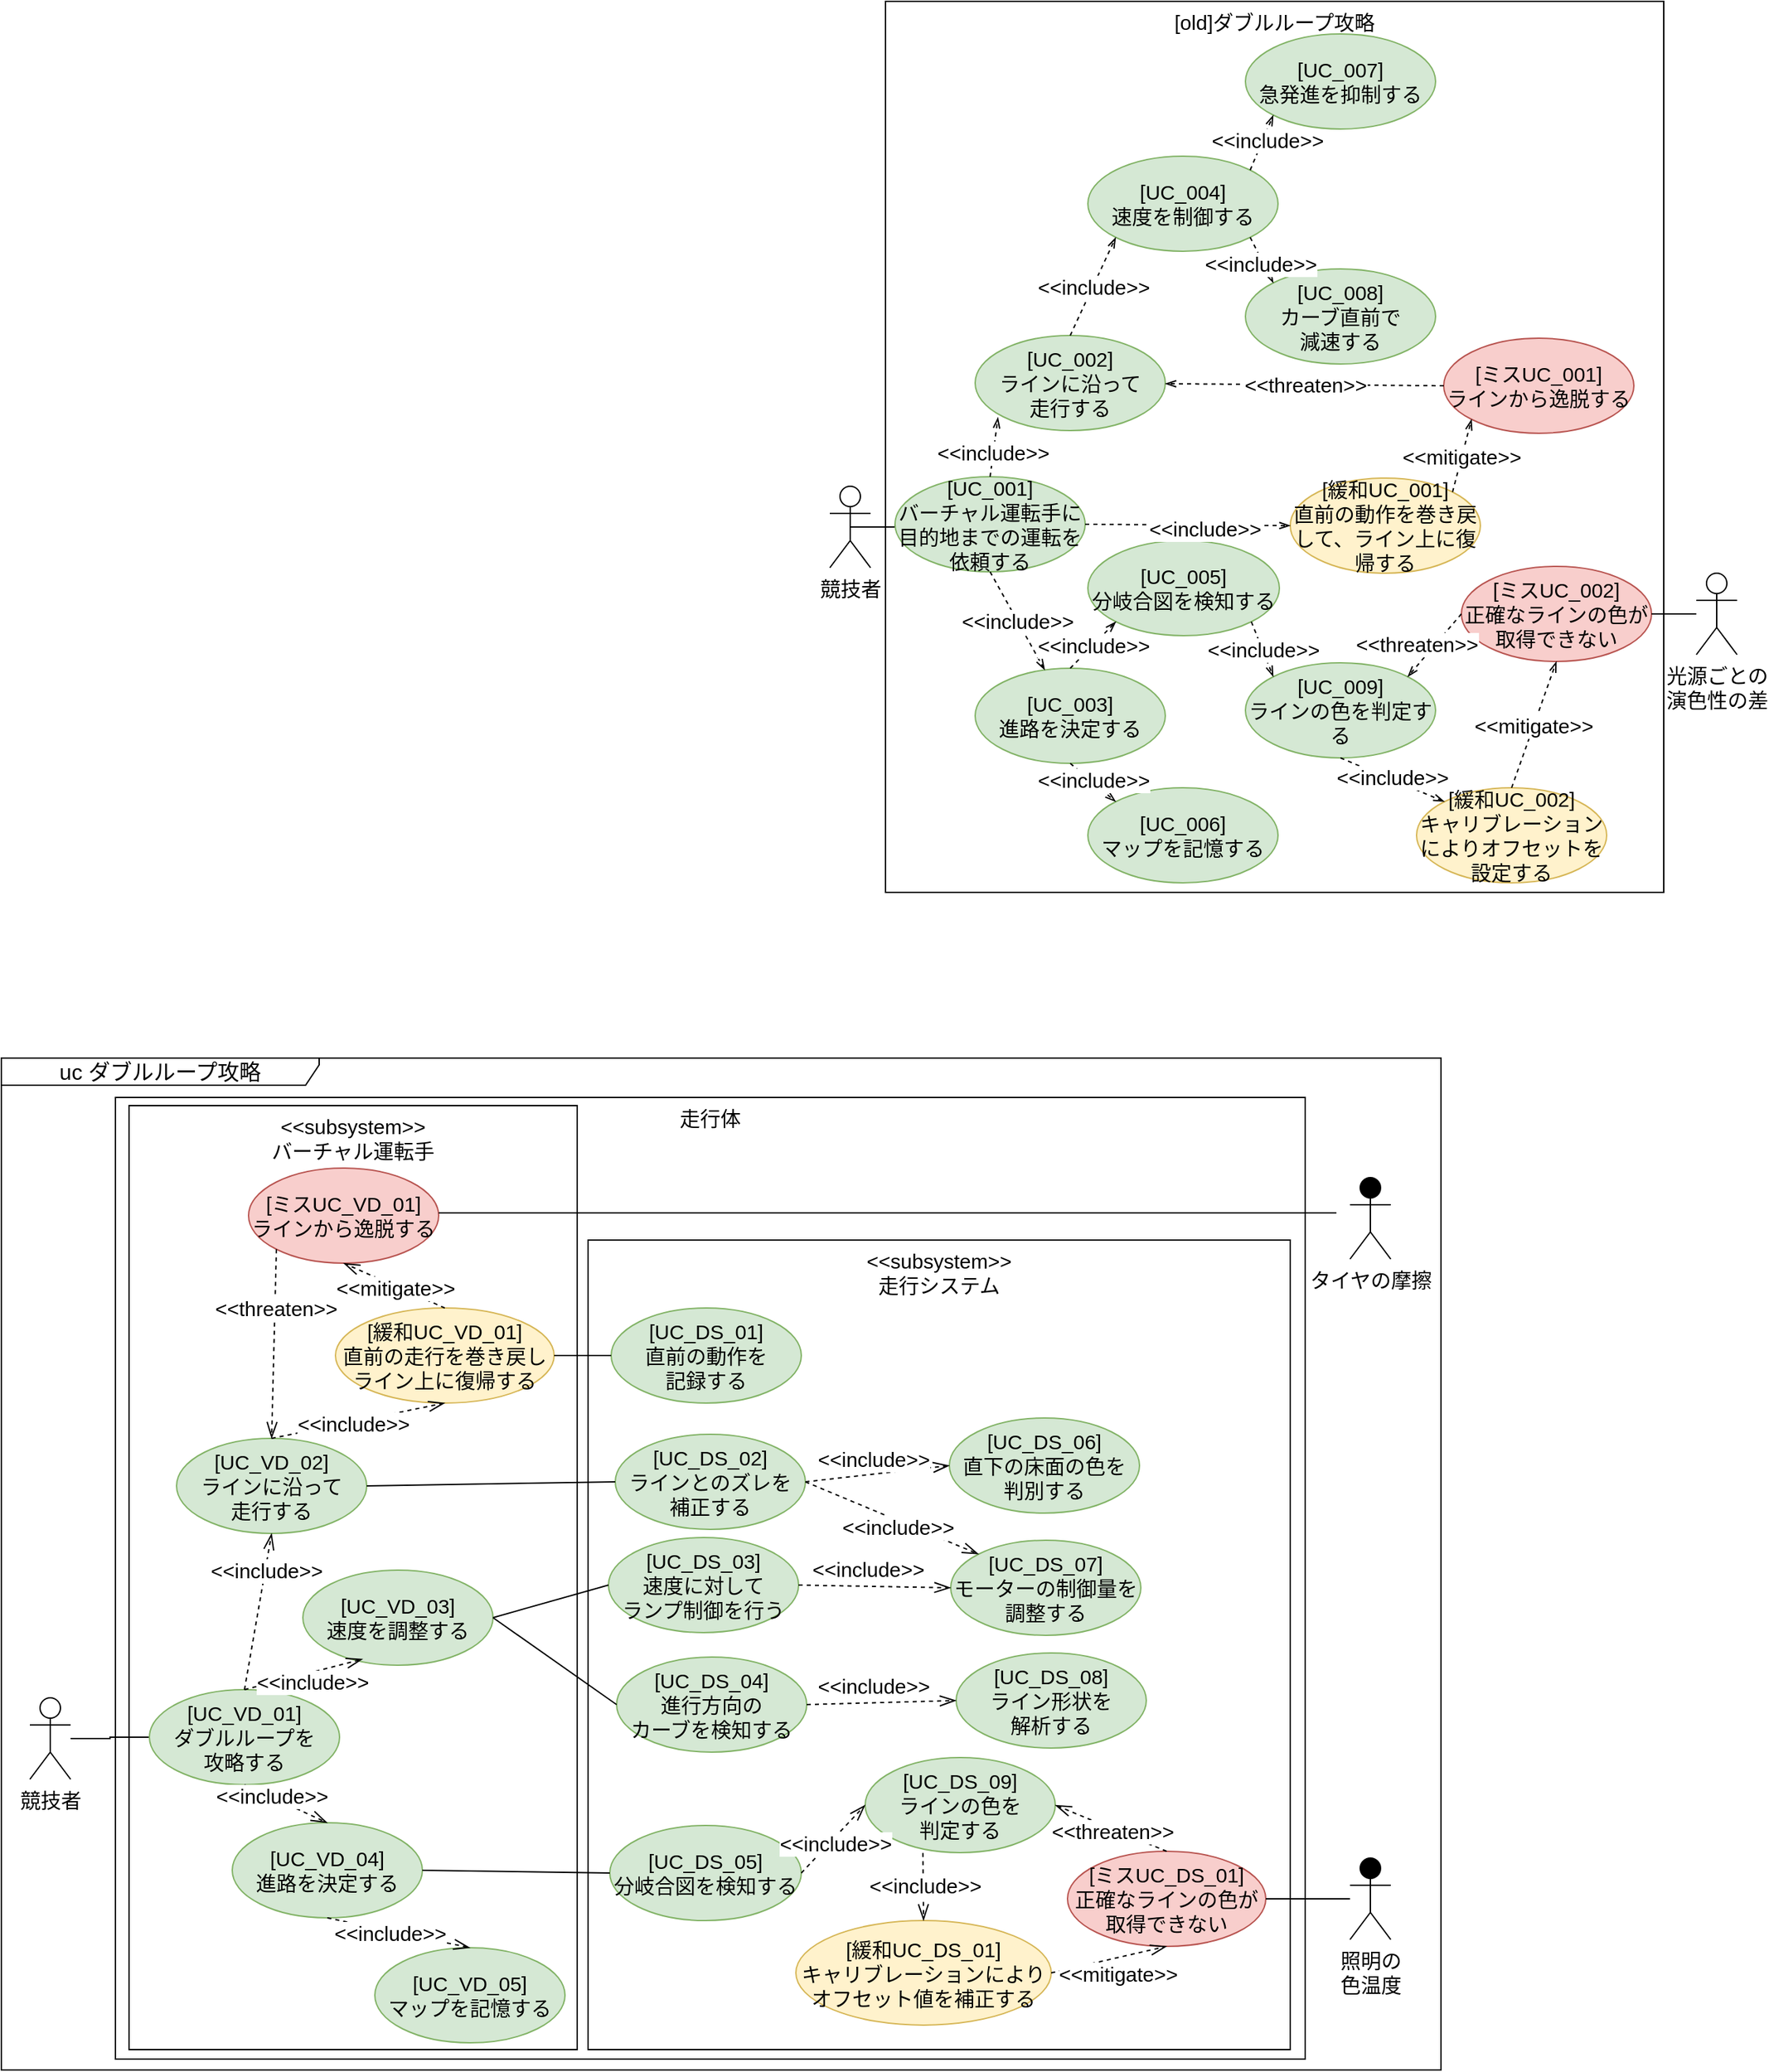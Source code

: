 <mxfile version="28.0.6">
  <diagram name="Page-1" id="2YBvvXClWsGukQMizWep">
    <mxGraphModel dx="1907" dy="1176" grid="0" gridSize="10" guides="0" tooltips="1" connect="1" arrows="1" fold="1" page="0" pageScale="1" pageWidth="850" pageHeight="1100" math="0" shadow="0">
      <root>
        <mxCell id="0" />
        <mxCell id="1" parent="0" />
        <mxCell id="ugMpZt2pOo3klDPl6ZaC-4" value="走行体" style="rounded=0;whiteSpace=wrap;html=1;fontSize=15;align=center;verticalAlign=top;" parent="1" vertex="1">
          <mxGeometry x="-167" y="735" width="876" height="708" as="geometry" />
        </mxCell>
        <mxCell id="yU8MwZ3DH4KPKVIzFgXk-29" value="[old]ダブルループ攻略" style="rounded=0;whiteSpace=wrap;html=1;fontSize=15;align=center;verticalAlign=top;" parent="1" vertex="1">
          <mxGeometry x="400" y="-72" width="573" height="656" as="geometry" />
        </mxCell>
        <mxCell id="yU8MwZ3DH4KPKVIzFgXk-28" style="edgeStyle=orthogonalEdgeStyle;rounded=0;orthogonalLoop=1;jettySize=auto;html=1;exitX=0.5;exitY=0.5;exitDx=0;exitDy=0;exitPerimeter=0;entryX=0;entryY=0.5;entryDx=0;entryDy=0;endArrow=none;startFill=0;fontSize=15;" parent="1" source="yU8MwZ3DH4KPKVIzFgXk-1" target="yU8MwZ3DH4KPKVIzFgXk-3" edge="1">
          <mxGeometry relative="1" as="geometry" />
        </mxCell>
        <mxCell id="yU8MwZ3DH4KPKVIzFgXk-1" value="競技者" style="shape=umlActor;verticalLabelPosition=bottom;verticalAlign=top;html=1;outlineConnect=0;fontSize=15;" parent="1" vertex="1">
          <mxGeometry x="359" y="285" width="30" height="60" as="geometry" />
        </mxCell>
        <mxCell id="yU8MwZ3DH4KPKVIzFgXk-3" value="&lt;div&gt;[UC_001]&lt;/div&gt;バーチャル運転手に&lt;div&gt;目的地までの運転を依頼する&lt;/div&gt;" style="ellipse;whiteSpace=wrap;html=1;fillColor=#d5e8d4;strokeColor=#82b366;fontSize=15;" parent="1" vertex="1">
          <mxGeometry x="407" y="278" width="140" height="70" as="geometry" />
        </mxCell>
        <mxCell id="yU8MwZ3DH4KPKVIzFgXk-4" value="&lt;div&gt;[UC_002]&lt;/div&gt;ラインに沿って&lt;div&gt;走行する&lt;/div&gt;" style="ellipse;whiteSpace=wrap;html=1;fillColor=#d5e8d4;strokeColor=#82b366;fontSize=15;" parent="1" vertex="1">
          <mxGeometry x="466" y="174" width="140" height="70" as="geometry" />
        </mxCell>
        <mxCell id="yU8MwZ3DH4KPKVIzFgXk-6" value="&lt;div&gt;[UC_006]&lt;/div&gt;マップを記憶する" style="ellipse;whiteSpace=wrap;html=1;fillColor=#d5e8d4;strokeColor=#82b366;fontSize=15;" parent="1" vertex="1">
          <mxGeometry x="549" y="507" width="140" height="70" as="geometry" />
        </mxCell>
        <mxCell id="yU8MwZ3DH4KPKVIzFgXk-7" value="&lt;div&gt;[UC_005]&lt;/div&gt;分岐合図を検知する" style="ellipse;whiteSpace=wrap;html=1;fillColor=#d5e8d4;strokeColor=#82b366;fontSize=15;" parent="1" vertex="1">
          <mxGeometry x="549" y="325" width="141" height="70" as="geometry" />
        </mxCell>
        <mxCell id="yU8MwZ3DH4KPKVIzFgXk-8" value="&lt;div&gt;[UC_003]&lt;/div&gt;進路を決定する" style="ellipse;whiteSpace=wrap;html=1;fillColor=#d5e8d4;strokeColor=#82b366;fontSize=15;" parent="1" vertex="1">
          <mxGeometry x="466" y="419" width="140" height="70" as="geometry" />
        </mxCell>
        <mxCell id="yU8MwZ3DH4KPKVIzFgXk-10" value="&lt;div&gt;[UC_009]&lt;/div&gt;ラインの色を判定する" style="ellipse;whiteSpace=wrap;html=1;fillColor=#d5e8d4;strokeColor=#82b366;fontSize=15;" parent="1" vertex="1">
          <mxGeometry x="665" y="415" width="140" height="70" as="geometry" />
        </mxCell>
        <mxCell id="yU8MwZ3DH4KPKVIzFgXk-11" value="&lt;div&gt;[&lt;span style=&quot;background-color: transparent; color: light-dark(rgb(0, 0, 0), rgb(255, 255, 255));&quot;&gt;UC_004]&lt;/span&gt;&lt;/div&gt;速度を制御する" style="ellipse;whiteSpace=wrap;html=1;fillColor=#d5e8d4;strokeColor=#82b366;fontSize=15;" parent="1" vertex="1">
          <mxGeometry x="549" y="42" width="140" height="70" as="geometry" />
        </mxCell>
        <mxCell id="yU8MwZ3DH4KPKVIzFgXk-12" value="[UC_007]&lt;div&gt;急発進を抑制する&lt;/div&gt;" style="ellipse;whiteSpace=wrap;html=1;fillColor=#d5e8d4;strokeColor=#82b366;fontSize=15;" parent="1" vertex="1">
          <mxGeometry x="665" y="-48" width="140" height="70" as="geometry" />
        </mxCell>
        <mxCell id="yU8MwZ3DH4KPKVIzFgXk-14" value="&amp;lt;&amp;lt;include&amp;gt;&amp;gt;" style="endArrow=openThin;html=1;rounded=0;exitX=0.5;exitY=1;exitDx=0;exitDy=0;endFill=0;dashed=1;fontSize=15;" parent="1" source="yU8MwZ3DH4KPKVIzFgXk-3" target="yU8MwZ3DH4KPKVIzFgXk-8" edge="1">
          <mxGeometry width="50" height="50" relative="1" as="geometry">
            <mxPoint x="589" y="440" as="sourcePoint" />
            <mxPoint x="639" y="390" as="targetPoint" />
          </mxGeometry>
        </mxCell>
        <mxCell id="yU8MwZ3DH4KPKVIzFgXk-15" value="&amp;lt;&amp;lt;include&amp;gt;&amp;gt;" style="endArrow=openThin;html=1;rounded=0;exitX=0.5;exitY=0;exitDx=0;exitDy=0;endFill=0;dashed=1;entryX=0.12;entryY=0.861;entryDx=0;entryDy=0;entryPerimeter=0;fontSize=15;" parent="1" source="yU8MwZ3DH4KPKVIzFgXk-3" target="yU8MwZ3DH4KPKVIzFgXk-4" edge="1">
          <mxGeometry x="-0.188" width="50" height="50" relative="1" as="geometry">
            <mxPoint x="499" y="390" as="sourcePoint" />
            <mxPoint x="538" y="417" as="targetPoint" />
            <mxPoint as="offset" />
          </mxGeometry>
        </mxCell>
        <mxCell id="yU8MwZ3DH4KPKVIzFgXk-17" value="&amp;lt;&amp;lt;include&amp;gt;&amp;gt;" style="endArrow=openThin;html=1;rounded=0;exitX=0.5;exitY=0;exitDx=0;exitDy=0;endFill=0;dashed=1;entryX=0;entryY=1;entryDx=0;entryDy=0;fontSize=15;" parent="1" source="yU8MwZ3DH4KPKVIzFgXk-8" target="yU8MwZ3DH4KPKVIzFgXk-7" edge="1">
          <mxGeometry width="50" height="50" relative="1" as="geometry">
            <mxPoint x="499" y="390" as="sourcePoint" />
            <mxPoint x="538" y="417" as="targetPoint" />
          </mxGeometry>
        </mxCell>
        <mxCell id="yU8MwZ3DH4KPKVIzFgXk-18" value="&amp;lt;&amp;lt;include&amp;gt;&amp;gt;" style="endArrow=openThin;html=1;rounded=0;exitX=0.5;exitY=1;exitDx=0;exitDy=0;endFill=0;dashed=1;entryX=0;entryY=0;entryDx=0;entryDy=0;fontSize=15;" parent="1" source="yU8MwZ3DH4KPKVIzFgXk-8" target="yU8MwZ3DH4KPKVIzFgXk-6" edge="1">
          <mxGeometry x="-0.043" y="2" width="50" height="50" relative="1" as="geometry">
            <mxPoint x="629" y="420" as="sourcePoint" />
            <mxPoint x="669" y="380" as="targetPoint" />
            <mxPoint as="offset" />
          </mxGeometry>
        </mxCell>
        <mxCell id="yU8MwZ3DH4KPKVIzFgXk-19" value="&amp;lt;&amp;lt;include&amp;gt;&amp;gt;" style="endArrow=openThin;html=1;rounded=0;exitX=1;exitY=1;exitDx=0;exitDy=0;endFill=0;dashed=1;entryX=0;entryY=0;entryDx=0;entryDy=0;fontSize=15;" parent="1" source="yU8MwZ3DH4KPKVIzFgXk-7" target="yU8MwZ3DH4KPKVIzFgXk-10" edge="1">
          <mxGeometry width="50" height="50" relative="1" as="geometry">
            <mxPoint x="629" y="420" as="sourcePoint" />
            <mxPoint x="669" y="380" as="targetPoint" />
          </mxGeometry>
        </mxCell>
        <mxCell id="yU8MwZ3DH4KPKVIzFgXk-20" value="&amp;lt;&amp;lt;include&amp;gt;&amp;gt;" style="endArrow=openThin;html=1;rounded=0;exitX=0.5;exitY=0;exitDx=0;exitDy=0;endFill=0;dashed=1;entryX=0;entryY=1;entryDx=0;entryDy=0;fontSize=15;" parent="1" source="yU8MwZ3DH4KPKVIzFgXk-4" target="yU8MwZ3DH4KPKVIzFgXk-11" edge="1">
          <mxGeometry width="50" height="50" relative="1" as="geometry">
            <mxPoint x="629" y="420" as="sourcePoint" />
            <mxPoint x="619" y="180" as="targetPoint" />
          </mxGeometry>
        </mxCell>
        <mxCell id="yU8MwZ3DH4KPKVIzFgXk-22" value="[UC_008]&lt;div&gt;カーブ直前で&lt;/div&gt;&lt;div&gt;減速する&lt;/div&gt;" style="ellipse;whiteSpace=wrap;html=1;fillColor=#d5e8d4;strokeColor=#82b366;fontSize=15;" parent="1" vertex="1">
          <mxGeometry x="665" y="125" width="140" height="70" as="geometry" />
        </mxCell>
        <mxCell id="yU8MwZ3DH4KPKVIzFgXk-24" value="&amp;lt;&amp;lt;include&amp;gt;&amp;gt;" style="endArrow=openThin;html=1;rounded=0;endFill=0;dashed=1;fontSize=15;exitX=1;exitY=0;exitDx=0;exitDy=0;entryX=0;entryY=1;entryDx=0;entryDy=0;" parent="1" source="yU8MwZ3DH4KPKVIzFgXk-11" target="yU8MwZ3DH4KPKVIzFgXk-12" edge="1">
          <mxGeometry x="0.156" y="-3" width="50" height="50" relative="1" as="geometry">
            <mxPoint x="789" y="135" as="sourcePoint" />
            <mxPoint x="703" y="18" as="targetPoint" />
            <mxPoint as="offset" />
          </mxGeometry>
        </mxCell>
        <mxCell id="yU8MwZ3DH4KPKVIzFgXk-25" value="&amp;lt;&amp;lt;include&amp;gt;&amp;gt;" style="endArrow=openThin;html=1;rounded=0;exitX=1;exitY=1;exitDx=0;exitDy=0;endFill=0;dashed=1;entryX=0;entryY=0;entryDx=0;entryDy=0;fontSize=15;" parent="1" source="yU8MwZ3DH4KPKVIzFgXk-11" target="yU8MwZ3DH4KPKVIzFgXk-22" edge="1">
          <mxGeometry x="0.114" y="-2" width="50" height="50" relative="1" as="geometry">
            <mxPoint x="768" y="160" as="sourcePoint" />
            <mxPoint x="799" y="120" as="targetPoint" />
            <mxPoint as="offset" />
          </mxGeometry>
        </mxCell>
        <mxCell id="yU8MwZ3DH4KPKVIzFgXk-32" value="&lt;div&gt;[ミスUC_001]&lt;/div&gt;&lt;div&gt;ラインから逸脱する&lt;/div&gt;" style="ellipse;whiteSpace=wrap;html=1;fillColor=#f8cecc;strokeColor=#b85450;fontSize=15;" parent="1" vertex="1">
          <mxGeometry x="811" y="176" width="140" height="70" as="geometry" />
        </mxCell>
        <mxCell id="yU8MwZ3DH4KPKVIzFgXk-34" value="&lt;div&gt;[ミスUC_002]&lt;/div&gt;&lt;div&gt;正確なラインの色が&lt;/div&gt;&lt;div&gt;取得できない&lt;/div&gt;" style="ellipse;whiteSpace=wrap;html=1;fillColor=#f8cecc;strokeColor=#b85450;fontSize=15;" parent="1" vertex="1">
          <mxGeometry x="824" y="344" width="140" height="70" as="geometry" />
        </mxCell>
        <mxCell id="yU8MwZ3DH4KPKVIzFgXk-36" style="edgeStyle=orthogonalEdgeStyle;rounded=0;orthogonalLoop=1;jettySize=auto;html=1;endArrow=none;startFill=0;fontSize=15;" parent="1" source="yU8MwZ3DH4KPKVIzFgXk-35" target="yU8MwZ3DH4KPKVIzFgXk-34" edge="1">
          <mxGeometry relative="1" as="geometry" />
        </mxCell>
        <mxCell id="yU8MwZ3DH4KPKVIzFgXk-35" value="光源ごとの&lt;div&gt;演色性の差&lt;/div&gt;" style="shape=umlActor;verticalLabelPosition=bottom;verticalAlign=top;html=1;outlineConnect=0;fontSize=15;" parent="1" vertex="1">
          <mxGeometry x="997" y="349" width="30" height="60" as="geometry" />
        </mxCell>
        <mxCell id="yU8MwZ3DH4KPKVIzFgXk-37" value="[緩和UC_002]&lt;div&gt;キャリブレーションに&lt;span style=&quot;background-color: transparent; color: light-dark(rgb(0, 0, 0), rgb(255, 255, 255));&quot;&gt;より&lt;/span&gt;&lt;span style=&quot;background-color: transparent; color: light-dark(rgb(0, 0, 0), rgb(255, 255, 255));&quot;&gt;オフセットを設定する&lt;/span&gt;&lt;/div&gt;" style="ellipse;whiteSpace=wrap;html=1;fillColor=#fff2cc;strokeColor=#d6b656;fontSize=15;" parent="1" vertex="1">
          <mxGeometry x="791" y="507" width="140" height="70" as="geometry" />
        </mxCell>
        <mxCell id="Zzki1wni5jbNtF8Z59Mp-1" value="&amp;lt;&amp;lt;threaten&amp;gt;&amp;gt;" style="endArrow=openThin;html=1;rounded=0;exitX=0;exitY=0.5;exitDx=0;exitDy=0;endFill=0;dashed=1;fontSize=15;" parent="1" source="yU8MwZ3DH4KPKVIzFgXk-32" target="yU8MwZ3DH4KPKVIzFgXk-4" edge="1">
          <mxGeometry width="50" height="50" relative="1" as="geometry">
            <mxPoint x="789" y="175" as="sourcePoint" />
            <mxPoint x="889" y="155" as="targetPoint" />
          </mxGeometry>
        </mxCell>
        <mxCell id="Zzki1wni5jbNtF8Z59Mp-2" value="[緩和UC_001]&lt;div&gt;直前の動作を&lt;span style=&quot;background-color: transparent; color: light-dark(rgb(0, 0, 0), rgb(255, 255, 255));&quot;&gt;巻き戻して、&lt;/span&gt;&lt;span style=&quot;background-color: transparent; color: light-dark(rgb(0, 0, 0), rgb(255, 255, 255));&quot;&gt;ライン上に復帰する&lt;/span&gt;&lt;/div&gt;" style="ellipse;whiteSpace=wrap;html=1;fillColor=#fff2cc;strokeColor=#d6b656;fontSize=15;" parent="1" vertex="1">
          <mxGeometry x="698" y="279" width="140" height="70" as="geometry" />
        </mxCell>
        <mxCell id="Zzki1wni5jbNtF8Z59Mp-3" value="&amp;lt;&amp;lt;threaten&amp;gt;&amp;gt;" style="endArrow=openThin;html=1;rounded=0;exitX=0;exitY=0.5;exitDx=0;exitDy=0;endFill=0;dashed=1;entryX=1;entryY=0;entryDx=0;entryDy=0;fontSize=15;" parent="1" source="yU8MwZ3DH4KPKVIzFgXk-34" target="yU8MwZ3DH4KPKVIzFgXk-10" edge="1">
          <mxGeometry x="0.255" y="-11" width="50" height="50" relative="1" as="geometry">
            <mxPoint x="999" y="265" as="sourcePoint" />
            <mxPoint x="649" y="265" as="targetPoint" />
            <mxPoint as="offset" />
          </mxGeometry>
        </mxCell>
        <mxCell id="Zzki1wni5jbNtF8Z59Mp-4" value="&amp;lt;&amp;lt;include&amp;gt;&amp;gt;" style="endArrow=openThin;html=1;rounded=0;exitX=0.5;exitY=1;exitDx=0;exitDy=0;endFill=0;dashed=1;entryX=0;entryY=0;entryDx=0;entryDy=0;fontSize=15;" parent="1" source="yU8MwZ3DH4KPKVIzFgXk-10" target="yU8MwZ3DH4KPKVIzFgXk-37" edge="1">
          <mxGeometry x="-0.025" y="2" width="50" height="50" relative="1" as="geometry">
            <mxPoint x="768" y="390" as="sourcePoint" />
            <mxPoint x="810" y="420" as="targetPoint" />
            <mxPoint as="offset" />
          </mxGeometry>
        </mxCell>
        <mxCell id="Zzki1wni5jbNtF8Z59Mp-5" value="&amp;lt;&amp;lt;mitigate&amp;gt;&amp;gt;" style="endArrow=openThin;html=1;rounded=0;exitX=0.5;exitY=0;exitDx=0;exitDy=0;endFill=0;dashed=1;entryX=0.5;entryY=1;entryDx=0;entryDy=0;fontSize=15;" parent="1" source="yU8MwZ3DH4KPKVIzFgXk-37" target="yU8MwZ3DH4KPKVIzFgXk-34" edge="1">
          <mxGeometry x="-0.006" width="50" height="50" relative="1" as="geometry">
            <mxPoint x="908" y="470" as="sourcePoint" />
            <mxPoint x="920" y="510" as="targetPoint" />
            <mxPoint as="offset" />
          </mxGeometry>
        </mxCell>
        <mxCell id="Zzki1wni5jbNtF8Z59Mp-6" value="&amp;lt;&amp;lt;mitigate&amp;gt;&amp;gt;" style="endArrow=openThin;html=1;rounded=0;exitX=1;exitY=0;exitDx=0;exitDy=0;endFill=0;dashed=1;entryX=0;entryY=1;entryDx=0;entryDy=0;fontSize=15;" parent="1" source="Zzki1wni5jbNtF8Z59Mp-2" target="yU8MwZ3DH4KPKVIzFgXk-32" edge="1">
          <mxGeometry width="50" height="50" relative="1" as="geometry">
            <mxPoint x="1019" y="510" as="sourcePoint" />
            <mxPoint x="1039" y="470" as="targetPoint" />
          </mxGeometry>
        </mxCell>
        <mxCell id="-sbEalvsLG0Bd3MWfgdO-1" value="&amp;lt;&amp;lt;include&amp;gt;&amp;gt;" style="endArrow=openThin;html=1;rounded=0;endFill=0;dashed=1;entryX=0;entryY=0.5;entryDx=0;entryDy=0;fontSize=15;exitX=1;exitY=0.5;exitDx=0;exitDy=0;" parent="1" source="yU8MwZ3DH4KPKVIzFgXk-3" target="Zzki1wni5jbNtF8Z59Mp-2" edge="1">
          <mxGeometry x="0.166" y="-2" width="50" height="50" relative="1" as="geometry">
            <mxPoint x="509" y="290" as="sourcePoint" />
            <mxPoint x="546" y="260" as="targetPoint" />
            <mxPoint as="offset" />
          </mxGeometry>
        </mxCell>
        <mxCell id="Ec_wlLB0QGWO_4ApjwlY-1" value="&amp;lt;&amp;lt;subsystem&amp;gt;&amp;gt;&lt;div&gt;バーチャル運転手&lt;/div&gt;" style="rounded=0;whiteSpace=wrap;html=1;fontSize=15;align=center;verticalAlign=top;" parent="1" vertex="1">
          <mxGeometry x="-157" y="741" width="330" height="695" as="geometry" />
        </mxCell>
        <mxCell id="Ec_wlLB0QGWO_4ApjwlY-2" value="&lt;div&gt;&amp;lt;&amp;lt;subsystem&amp;gt;&amp;gt;&lt;/div&gt;走行システム" style="rounded=0;whiteSpace=wrap;html=1;fontSize=15;align=center;verticalAlign=top;" parent="1" vertex="1">
          <mxGeometry x="181" y="840" width="517" height="596" as="geometry" />
        </mxCell>
        <mxCell id="1Z2mFn8D-_F0uP4egYco-9" style="edgeStyle=orthogonalEdgeStyle;rounded=0;orthogonalLoop=1;jettySize=auto;html=1;entryX=0;entryY=0.5;entryDx=0;entryDy=0;endArrow=none;endFill=0;fontSize=15;" parent="1" source="Ec_wlLB0QGWO_4ApjwlY-3" target="Ec_wlLB0QGWO_4ApjwlY-4" edge="1">
          <mxGeometry relative="1" as="geometry" />
        </mxCell>
        <mxCell id="Ec_wlLB0QGWO_4ApjwlY-3" value="競技者" style="shape=umlActor;verticalLabelPosition=bottom;verticalAlign=top;html=1;outlineConnect=0;fontSize=15;" parent="1" vertex="1">
          <mxGeometry x="-230" y="1177" width="30" height="60" as="geometry" />
        </mxCell>
        <mxCell id="Ec_wlLB0QGWO_4ApjwlY-4" value="&lt;div&gt;[UC_VD_01]&lt;/div&gt;&lt;div&gt;ダブルループを&lt;/div&gt;&lt;div&gt;攻略する&lt;/div&gt;" style="ellipse;whiteSpace=wrap;html=1;fillColor=#d5e8d4;strokeColor=#82b366;fontSize=15;" parent="1" vertex="1">
          <mxGeometry x="-142" y="1171" width="140" height="70" as="geometry" />
        </mxCell>
        <mxCell id="Ec_wlLB0QGWO_4ApjwlY-5" value="&lt;div&gt;[UC_VD_02]&lt;/div&gt;ラインに沿って&lt;div&gt;走行する&lt;/div&gt;" style="ellipse;whiteSpace=wrap;html=1;fillColor=#d5e8d4;strokeColor=#82b366;fontSize=15;" parent="1" vertex="1">
          <mxGeometry x="-122" y="986" width="140" height="70" as="geometry" />
        </mxCell>
        <mxCell id="Ec_wlLB0QGWO_4ApjwlY-6" value="&lt;div&gt;[UC_VD_04]&lt;/div&gt;進路を決定する" style="ellipse;whiteSpace=wrap;html=1;fillColor=#d5e8d4;strokeColor=#82b366;fontSize=15;" parent="1" vertex="1">
          <mxGeometry x="-81" y="1269" width="140" height="70" as="geometry" />
        </mxCell>
        <mxCell id="Ec_wlLB0QGWO_4ApjwlY-7" value="&lt;div&gt;[UC_VD_05]&lt;/div&gt;マップを記憶する" style="ellipse;whiteSpace=wrap;html=1;fillColor=#d5e8d4;strokeColor=#82b366;fontSize=15;" parent="1" vertex="1">
          <mxGeometry x="24" y="1361" width="140" height="70" as="geometry" />
        </mxCell>
        <mxCell id="Ec_wlLB0QGWO_4ApjwlY-8" value="&lt;div&gt;[UC_DS_05]&lt;/div&gt;分岐合図を検知する" style="ellipse;whiteSpace=wrap;html=1;fillColor=#d5e8d4;strokeColor=#82b366;fontSize=15;" parent="1" vertex="1">
          <mxGeometry x="197" y="1271" width="141" height="70" as="geometry" />
        </mxCell>
        <mxCell id="Ec_wlLB0QGWO_4ApjwlY-9" value="&lt;div&gt;[UC_DS_09]&lt;/div&gt;ラインの色を&lt;div&gt;判定する&lt;/div&gt;" style="ellipse;whiteSpace=wrap;html=1;fillColor=#d5e8d4;strokeColor=#82b366;fontSize=15;" parent="1" vertex="1">
          <mxGeometry x="385" y="1221" width="140" height="70" as="geometry" />
        </mxCell>
        <mxCell id="Ec_wlLB0QGWO_4ApjwlY-10" value="&lt;div&gt;[UC_VD_03]&lt;/div&gt;&lt;div&gt;速度を調整する&lt;/div&gt;" style="ellipse;whiteSpace=wrap;html=1;fillColor=#d5e8d4;strokeColor=#82b366;fontSize=15;" parent="1" vertex="1">
          <mxGeometry x="-29" y="1083" width="140" height="70" as="geometry" />
        </mxCell>
        <mxCell id="Ec_wlLB0QGWO_4ApjwlY-11" value="&lt;div&gt;[UC_DS_04]&lt;/div&gt;&lt;div&gt;進行方向の&lt;br&gt;カーブを検知する&lt;/div&gt;" style="ellipse;whiteSpace=wrap;html=1;fillColor=#d5e8d4;strokeColor=#82b366;fontSize=15;" parent="1" vertex="1">
          <mxGeometry x="202" y="1147" width="140" height="70" as="geometry" />
        </mxCell>
        <mxCell id="Ec_wlLB0QGWO_4ApjwlY-13" value="&lt;div&gt;[UC_DS_08]&lt;/div&gt;&lt;div&gt;ライン形状を&lt;/div&gt;&lt;div&gt;解析する&lt;/div&gt;" style="ellipse;whiteSpace=wrap;html=1;fillColor=#d5e8d4;strokeColor=#82b366;fontSize=15;" parent="1" vertex="1">
          <mxGeometry x="452" y="1144" width="140" height="70" as="geometry" />
        </mxCell>
        <mxCell id="Ec_wlLB0QGWO_4ApjwlY-14" value="&lt;div&gt;[UC_DS_03]&lt;/div&gt;&lt;div&gt;速度に対して&lt;/div&gt;&lt;div&gt;ランプ制御を行う&lt;/div&gt;" style="ellipse;whiteSpace=wrap;html=1;fillColor=#d5e8d4;strokeColor=#82b366;fontSize=15;" parent="1" vertex="1">
          <mxGeometry x="196" y="1059" width="140" height="70" as="geometry" />
        </mxCell>
        <mxCell id="Ec_wlLB0QGWO_4ApjwlY-15" value="&lt;div&gt;[UC_DS_07]&lt;/div&gt;&lt;div&gt;モーターの制御量を調整する&lt;/div&gt;" style="ellipse;whiteSpace=wrap;html=1;fillColor=#d5e8d4;strokeColor=#82b366;fontSize=15;" parent="1" vertex="1">
          <mxGeometry x="448" y="1061" width="140" height="70" as="geometry" />
        </mxCell>
        <mxCell id="Ec_wlLB0QGWO_4ApjwlY-16" value="&lt;div&gt;[UC_DS_02]&lt;/div&gt;&lt;div&gt;ラインとのズレを&lt;/div&gt;&lt;div&gt;補正する&lt;/div&gt;" style="ellipse;whiteSpace=wrap;html=1;fillColor=#d5e8d4;strokeColor=#82b366;fontSize=15;" parent="1" vertex="1">
          <mxGeometry x="201" y="983" width="140" height="70" as="geometry" />
        </mxCell>
        <mxCell id="Ec_wlLB0QGWO_4ApjwlY-17" value="&lt;div&gt;[UC_DS_06]&lt;/div&gt;&lt;div&gt;直下の床面の色を&lt;/div&gt;&lt;div&gt;判別する&lt;/div&gt;" style="ellipse;whiteSpace=wrap;html=1;fillColor=#d5e8d4;strokeColor=#82b366;fontSize=15;" parent="1" vertex="1">
          <mxGeometry x="447" y="971" width="140" height="70" as="geometry" />
        </mxCell>
        <mxCell id="Ec_wlLB0QGWO_4ApjwlY-18" value="[緩和UC_DS_01]&lt;div&gt;キャリブレーションに&lt;span style=&quot;background-color: transparent; color: light-dark(rgb(0, 0, 0), rgb(255, 255, 255));&quot;&gt;より&lt;/span&gt;&lt;span style=&quot;background-color: transparent; color: light-dark(rgb(0, 0, 0), rgb(255, 255, 255));&quot;&gt;オフセット値を補正する&lt;/span&gt;&lt;/div&gt;" style="ellipse;whiteSpace=wrap;html=1;fillColor=#fff2cc;strokeColor=#d6b656;fontSize=15;" parent="1" vertex="1">
          <mxGeometry x="334" y="1341" width="188" height="77" as="geometry" />
        </mxCell>
        <mxCell id="Ec_wlLB0QGWO_4ApjwlY-19" value="&lt;div&gt;[ミスUC_DS_01]&lt;/div&gt;&lt;div&gt;正確なラインの色が&lt;/div&gt;&lt;div&gt;取得できない&lt;/div&gt;" style="ellipse;whiteSpace=wrap;html=1;fillColor=#f8cecc;strokeColor=#b85450;fontSize=15;" parent="1" vertex="1">
          <mxGeometry x="534" y="1290" width="146" height="70" as="geometry" />
        </mxCell>
        <mxCell id="Ec_wlLB0QGWO_4ApjwlY-20" value="&lt;div&gt;[ミスUC_VD_01]&lt;/div&gt;&lt;div&gt;ラインから逸脱する&lt;/div&gt;" style="ellipse;whiteSpace=wrap;html=1;fillColor=#f8cecc;strokeColor=#b85450;fontSize=15;" parent="1" vertex="1">
          <mxGeometry x="-69" y="787" width="140" height="70" as="geometry" />
        </mxCell>
        <mxCell id="Ec_wlLB0QGWO_4ApjwlY-21" value="[緩和UC_VD_01]&lt;div&gt;直前の走行を巻き戻し&lt;/div&gt;&lt;div&gt;&lt;span style=&quot;background-color: transparent; color: light-dark(rgb(0, 0, 0), rgb(255, 255, 255));&quot;&gt;ライン上に復帰する&lt;/span&gt;&lt;/div&gt;" style="ellipse;whiteSpace=wrap;html=1;fillColor=#fff2cc;strokeColor=#d6b656;fontSize=15;" parent="1" vertex="1">
          <mxGeometry x="-5" y="890" width="161" height="70" as="geometry" />
        </mxCell>
        <mxCell id="1Z2mFn8D-_F0uP4egYco-2" value="&amp;lt;&amp;lt;include&amp;gt;&amp;gt;" style="endArrow=openThin;html=1;rounded=0;exitX=0.5;exitY=1;exitDx=0;exitDy=0;endFill=0;dashed=1;fontSize=15;entryX=0.5;entryY=0;entryDx=0;entryDy=0;endSize=10;" parent="1" source="Ec_wlLB0QGWO_4ApjwlY-4" target="Ec_wlLB0QGWO_4ApjwlY-6" edge="1">
          <mxGeometry x="-0.37" y="1" width="50" height="50" relative="1" as="geometry">
            <mxPoint x="-18" y="1583" as="sourcePoint" />
            <mxPoint x="22" y="1655" as="targetPoint" />
            <mxPoint as="offset" />
          </mxGeometry>
        </mxCell>
        <mxCell id="1Z2mFn8D-_F0uP4egYco-3" value="&amp;lt;&amp;lt;include&amp;gt;&amp;gt;" style="endArrow=openThin;html=1;rounded=0;exitX=0.5;exitY=1;exitDx=0;exitDy=0;endFill=0;dashed=1;fontSize=15;entryX=0.5;entryY=0;entryDx=0;entryDy=0;endSize=10;" parent="1" source="Ec_wlLB0QGWO_4ApjwlY-6" target="Ec_wlLB0QGWO_4ApjwlY-7" edge="1">
          <mxGeometry x="-0.119" y="-1" width="50" height="50" relative="1" as="geometry">
            <mxPoint x="14" y="1258" as="sourcePoint" />
            <mxPoint x="43" y="1305" as="targetPoint" />
            <mxPoint as="offset" />
          </mxGeometry>
        </mxCell>
        <mxCell id="1Z2mFn8D-_F0uP4egYco-7" value="&amp;lt;&amp;lt;include&amp;gt;&amp;gt;" style="endArrow=openThin;html=1;rounded=0;exitX=0.5;exitY=0;exitDx=0;exitDy=0;endFill=0;dashed=1;fontSize=15;entryX=0.5;entryY=1;entryDx=0;entryDy=0;endSize=10;" parent="1" source="Ec_wlLB0QGWO_4ApjwlY-4" target="Ec_wlLB0QGWO_4ApjwlY-5" edge="1">
          <mxGeometry x="0.544" y="-2" width="50" height="50" relative="1" as="geometry">
            <mxPoint x="17" y="1199" as="sourcePoint" />
            <mxPoint x="65" y="1240" as="targetPoint" />
            <mxPoint x="-1" as="offset" />
          </mxGeometry>
        </mxCell>
        <mxCell id="1Z2mFn8D-_F0uP4egYco-8" value="&amp;lt;&amp;lt;include&amp;gt;&amp;gt;" style="endArrow=openThin;html=1;rounded=0;exitX=0.5;exitY=0;exitDx=0;exitDy=0;endFill=0;dashed=1;fontSize=15;entryX=0.314;entryY=0.936;entryDx=0;entryDy=0;entryPerimeter=0;endSize=10;" parent="1" source="Ec_wlLB0QGWO_4ApjwlY-4" target="Ec_wlLB0QGWO_4ApjwlY-10" edge="1">
          <mxGeometry x="0.111" y="-7" width="50" height="50" relative="1" as="geometry">
            <mxPoint x="4" y="1202" as="sourcePoint" />
            <mxPoint x="37" y="1148" as="targetPoint" />
            <mxPoint as="offset" />
          </mxGeometry>
        </mxCell>
        <mxCell id="1Z2mFn8D-_F0uP4egYco-12" value="" style="endArrow=none;html=1;rounded=0;entryX=1;entryY=0.5;entryDx=0;entryDy=0;exitX=0;exitY=0.5;exitDx=0;exitDy=0;fontSize=15;" parent="1" source="Ec_wlLB0QGWO_4ApjwlY-11" target="Ec_wlLB0QGWO_4ApjwlY-10" edge="1">
          <mxGeometry width="50" height="50" relative="1" as="geometry">
            <mxPoint x="86" y="1289" as="sourcePoint" />
            <mxPoint x="136" y="1239" as="targetPoint" />
          </mxGeometry>
        </mxCell>
        <mxCell id="1Z2mFn8D-_F0uP4egYco-13" value="" style="endArrow=none;html=1;rounded=0;entryX=1;entryY=0.5;entryDx=0;entryDy=0;exitX=0;exitY=0.5;exitDx=0;exitDy=0;fontSize=15;" parent="1" source="Ec_wlLB0QGWO_4ApjwlY-14" target="Ec_wlLB0QGWO_4ApjwlY-10" edge="1">
          <mxGeometry width="50" height="50" relative="1" as="geometry">
            <mxPoint x="262" y="981" as="sourcePoint" />
            <mxPoint x="166" y="1038" as="targetPoint" />
          </mxGeometry>
        </mxCell>
        <mxCell id="1Z2mFn8D-_F0uP4egYco-14" value="" style="endArrow=none;html=1;rounded=0;entryX=1;entryY=0.5;entryDx=0;entryDy=0;exitX=0;exitY=0.5;exitDx=0;exitDy=0;fontSize=15;" parent="1" source="Ec_wlLB0QGWO_4ApjwlY-16" target="Ec_wlLB0QGWO_4ApjwlY-5" edge="1">
          <mxGeometry width="50" height="50" relative="1" as="geometry">
            <mxPoint x="274" y="1024" as="sourcePoint" />
            <mxPoint x="180" y="1002" as="targetPoint" />
          </mxGeometry>
        </mxCell>
        <mxCell id="1Z2mFn8D-_F0uP4egYco-15" value="&amp;lt;&amp;lt;include&amp;gt;&amp;gt;" style="endArrow=openThin;html=1;rounded=0;exitX=1;exitY=0.5;exitDx=0;exitDy=0;endFill=0;dashed=1;fontSize=15;entryX=0;entryY=0.5;entryDx=0;entryDy=0;endSize=10;" parent="1" source="Ec_wlLB0QGWO_4ApjwlY-11" target="Ec_wlLB0QGWO_4ApjwlY-13" edge="1">
          <mxGeometry x="-0.101" y="13" width="50" height="50" relative="1" as="geometry">
            <mxPoint x="54" y="1195" as="sourcePoint" />
            <mxPoint x="116" y="1161" as="targetPoint" />
            <mxPoint as="offset" />
          </mxGeometry>
        </mxCell>
        <mxCell id="1Z2mFn8D-_F0uP4egYco-16" value="&amp;lt;&amp;lt;include&amp;gt;&amp;gt;" style="endArrow=openThin;html=1;rounded=0;exitX=1;exitY=0.5;exitDx=0;exitDy=0;endFill=0;dashed=1;fontSize=15;entryX=0;entryY=0.5;entryDx=0;entryDy=0;endSize=10;" parent="1" source="Ec_wlLB0QGWO_4ApjwlY-14" target="Ec_wlLB0QGWO_4ApjwlY-15" edge="1">
          <mxGeometry x="-0.101" y="13" width="50" height="50" relative="1" as="geometry">
            <mxPoint x="404" y="928" as="sourcePoint" />
            <mxPoint x="490" y="928" as="targetPoint" />
            <mxPoint as="offset" />
          </mxGeometry>
        </mxCell>
        <mxCell id="1Z2mFn8D-_F0uP4egYco-18" value="&amp;lt;&amp;lt;include&amp;gt;&amp;gt;" style="endArrow=openThin;html=1;rounded=0;exitX=1;exitY=0.5;exitDx=0;exitDy=0;endFill=0;dashed=1;fontSize=15;entryX=0;entryY=0;entryDx=0;entryDy=0;endSize=10;" parent="1" source="Ec_wlLB0QGWO_4ApjwlY-16" target="Ec_wlLB0QGWO_4ApjwlY-15" edge="1">
          <mxGeometry x="0.094" y="-4" width="50" height="50" relative="1" as="geometry">
            <mxPoint x="398" y="1010" as="sourcePoint" />
            <mxPoint x="491" y="1009" as="targetPoint" />
            <mxPoint as="offset" />
          </mxGeometry>
        </mxCell>
        <mxCell id="1Z2mFn8D-_F0uP4egYco-19" value="&amp;lt;&amp;lt;include&amp;gt;&amp;gt;" style="endArrow=openThin;html=1;rounded=0;exitX=1;exitY=0.5;exitDx=0;exitDy=0;endFill=0;dashed=1;fontSize=15;entryX=0;entryY=0.5;entryDx=0;entryDy=0;endSize=10;" parent="1" source="Ec_wlLB0QGWO_4ApjwlY-16" target="Ec_wlLB0QGWO_4ApjwlY-17" edge="1">
          <mxGeometry x="-0.038" y="11" width="50" height="50" relative="1" as="geometry">
            <mxPoint x="453" y="1109" as="sourcePoint" />
            <mxPoint x="567" y="1033" as="targetPoint" />
            <mxPoint as="offset" />
          </mxGeometry>
        </mxCell>
        <mxCell id="1Z2mFn8D-_F0uP4egYco-20" value="" style="endArrow=none;html=1;rounded=0;entryX=1;entryY=0.5;entryDx=0;entryDy=0;exitX=0;exitY=0.5;exitDx=0;exitDy=0;fontSize=15;" parent="1" source="Ec_wlLB0QGWO_4ApjwlY-8" target="Ec_wlLB0QGWO_4ApjwlY-6" edge="1">
          <mxGeometry width="50" height="50" relative="1" as="geometry">
            <mxPoint x="242" y="1110" as="sourcePoint" />
            <mxPoint x="188" y="1110" as="targetPoint" />
          </mxGeometry>
        </mxCell>
        <mxCell id="1Z2mFn8D-_F0uP4egYco-21" value="&amp;lt;&amp;lt;include&amp;gt;&amp;gt;" style="endArrow=openThin;html=1;rounded=0;exitX=1;exitY=0.5;exitDx=0;exitDy=0;endFill=0;dashed=1;fontSize=15;entryX=0;entryY=0.5;entryDx=0;entryDy=0;endSize=10;" parent="1" source="Ec_wlLB0QGWO_4ApjwlY-8" target="Ec_wlLB0QGWO_4ApjwlY-9" edge="1">
          <mxGeometry x="-0.02" y="-3" width="50" height="50" relative="1" as="geometry">
            <mxPoint x="415" y="1116" as="sourcePoint" />
            <mxPoint x="509" y="1115" as="targetPoint" />
            <mxPoint as="offset" />
          </mxGeometry>
        </mxCell>
        <mxCell id="1Z2mFn8D-_F0uP4egYco-22" value="&amp;lt;&amp;lt;include&amp;gt;&amp;gt;" style="endArrow=openThin;html=1;rounded=0;exitX=0.304;exitY=1.003;exitDx=0;exitDy=0;endFill=0;dashed=1;fontSize=15;entryX=0.5;entryY=0;entryDx=0;entryDy=0;endSize=10;exitPerimeter=0;" parent="1" source="Ec_wlLB0QGWO_4ApjwlY-9" target="Ec_wlLB0QGWO_4ApjwlY-18" edge="1">
          <mxGeometry x="-0.044" y="1" width="50" height="50" relative="1" as="geometry">
            <mxPoint x="365" y="1318" as="sourcePoint" />
            <mxPoint x="469" y="1320" as="targetPoint" />
            <mxPoint as="offset" />
          </mxGeometry>
        </mxCell>
        <mxCell id="1Z2mFn8D-_F0uP4egYco-23" value="&amp;lt;&amp;lt;mitigate&amp;gt;&amp;gt;" style="endArrow=openThin;html=1;rounded=0;exitX=1;exitY=0.5;exitDx=0;exitDy=0;endFill=0;dashed=1;fontSize=15;entryX=0.5;entryY=1;entryDx=0;entryDy=0;endSize=10;" parent="1" source="Ec_wlLB0QGWO_4ApjwlY-18" target="Ec_wlLB0QGWO_4ApjwlY-19" edge="1">
          <mxGeometry x="0.095" y="-11" width="50" height="50" relative="1" as="geometry">
            <mxPoint x="533.82" y="1375.414" as="sourcePoint" />
            <mxPoint x="608.0" y="1348" as="targetPoint" />
            <mxPoint as="offset" />
          </mxGeometry>
        </mxCell>
        <mxCell id="1Z2mFn8D-_F0uP4egYco-24" value="&amp;lt;&amp;lt;threaten&amp;gt;&amp;gt;" style="endArrow=openThin;html=1;rounded=0;exitX=0.5;exitY=0;exitDx=0;exitDy=0;endFill=0;dashed=1;fontSize=15;entryX=1;entryY=0.5;entryDx=0;entryDy=0;endSize=10;" parent="1" source="Ec_wlLB0QGWO_4ApjwlY-19" target="Ec_wlLB0QGWO_4ApjwlY-9" edge="1">
          <mxGeometry x="-0.044" y="1" width="50" height="50" relative="1" as="geometry">
            <mxPoint x="894" y="1494" as="sourcePoint" />
            <mxPoint x="955" y="1438" as="targetPoint" />
            <mxPoint as="offset" />
          </mxGeometry>
        </mxCell>
        <mxCell id="1Z2mFn8D-_F0uP4egYco-25" value="&amp;lt;&amp;lt;include&amp;gt;&amp;gt;" style="endArrow=openThin;html=1;rounded=0;exitX=0.5;exitY=0;exitDx=0;exitDy=0;endFill=0;dashed=1;fontSize=15;entryX=0.5;entryY=1;entryDx=0;entryDy=0;endSize=10;" parent="1" source="Ec_wlLB0QGWO_4ApjwlY-5" target="Ec_wlLB0QGWO_4ApjwlY-21" edge="1">
          <mxGeometry x="-0.065" y="-1" width="50" height="50" relative="1" as="geometry">
            <mxPoint x="215" y="1209" as="sourcePoint" />
            <mxPoint x="302" y="1181" as="targetPoint" />
            <mxPoint as="offset" />
          </mxGeometry>
        </mxCell>
        <mxCell id="1Z2mFn8D-_F0uP4egYco-26" value="&amp;lt;&amp;lt;threaten&amp;gt;&amp;gt;" style="endArrow=openThin;html=1;rounded=0;exitX=0;exitY=1;exitDx=0;exitDy=0;endFill=0;dashed=1;fontSize=15;entryX=0.5;entryY=0;entryDx=0;entryDy=0;endSize=10;" parent="1" source="Ec_wlLB0QGWO_4ApjwlY-20" target="Ec_wlLB0QGWO_4ApjwlY-5" edge="1">
          <mxGeometry x="-0.386" y="1" width="50" height="50" relative="1" as="geometry">
            <mxPoint x="759" y="1313" as="sourcePoint" />
            <mxPoint x="643" y="1314" as="targetPoint" />
            <mxPoint as="offset" />
          </mxGeometry>
        </mxCell>
        <mxCell id="1Z2mFn8D-_F0uP4egYco-28" value="&amp;lt;&amp;lt;mitigate&amp;gt;&amp;gt;" style="endArrow=openThin;html=1;rounded=0;exitX=0.5;exitY=0;exitDx=0;exitDy=0;endFill=0;dashed=1;fontSize=15;entryX=0.5;entryY=1;entryDx=0;entryDy=0;endSize=10;" parent="1" source="Ec_wlLB0QGWO_4ApjwlY-21" target="Ec_wlLB0QGWO_4ApjwlY-20" edge="1">
          <mxGeometry x="-0.044" y="1" width="50" height="50" relative="1" as="geometry">
            <mxPoint x="274" y="866" as="sourcePoint" />
            <mxPoint x="346" y="811" as="targetPoint" />
            <mxPoint as="offset" />
          </mxGeometry>
        </mxCell>
        <mxCell id="1Z2mFn8D-_F0uP4egYco-29" value="[UC_DS_01]&lt;div&gt;直前の動作を&lt;/div&gt;&lt;div&gt;記録する&lt;/div&gt;" style="ellipse;whiteSpace=wrap;html=1;fillColor=#d5e8d4;strokeColor=#82b366;fontSize=15;" parent="1" vertex="1">
          <mxGeometry x="198" y="890" width="140" height="70" as="geometry" />
        </mxCell>
        <mxCell id="1Z2mFn8D-_F0uP4egYco-30" value="" style="endArrow=none;html=1;rounded=0;entryX=1;entryY=0.5;entryDx=0;entryDy=0;exitX=0;exitY=0.5;exitDx=0;exitDy=0;fontSize=15;" parent="1" source="1Z2mFn8D-_F0uP4egYco-29" target="Ec_wlLB0QGWO_4ApjwlY-21" edge="1">
          <mxGeometry width="50" height="50" relative="1" as="geometry">
            <mxPoint x="284" y="969" as="sourcePoint" />
            <mxPoint x="160" y="970" as="targetPoint" />
          </mxGeometry>
        </mxCell>
        <mxCell id="rOBGRitRa3UyUdC6c6UP-2" style="edgeStyle=orthogonalEdgeStyle;rounded=0;orthogonalLoop=1;jettySize=auto;html=1;endArrow=none;endFill=0;fontSize=15;" parent="1" source="rOBGRitRa3UyUdC6c6UP-1" target="Ec_wlLB0QGWO_4ApjwlY-19" edge="1">
          <mxGeometry relative="1" as="geometry" />
        </mxCell>
        <mxCell id="rOBGRitRa3UyUdC6c6UP-1" value="照明の&lt;div&gt;色温度&lt;/div&gt;" style="shape=umlActor;verticalLabelPosition=bottom;verticalAlign=top;html=1;outlineConnect=0;fontSize=15;fillColor=#000000;" parent="1" vertex="1">
          <mxGeometry x="742" y="1295" width="30" height="60" as="geometry" />
        </mxCell>
        <mxCell id="rOBGRitRa3UyUdC6c6UP-5" style="edgeStyle=orthogonalEdgeStyle;rounded=0;orthogonalLoop=1;jettySize=auto;html=1;entryX=1;entryY=0.5;entryDx=0;entryDy=0;endArrow=none;endFill=0;fontSize=15;" parent="1" edge="1">
          <mxGeometry relative="1" as="geometry">
            <Array as="points">
              <mxPoint x="578" y="820" />
              <mxPoint x="578" y="820" />
            </Array>
            <mxPoint x="732.0" y="820" as="sourcePoint" />
            <mxPoint x="71.0" y="820" as="targetPoint" />
          </mxGeometry>
        </mxCell>
        <mxCell id="rOBGRitRa3UyUdC6c6UP-4" value="タイヤの摩擦" style="shape=umlActor;verticalLabelPosition=bottom;verticalAlign=top;html=1;outlineConnect=0;fontSize=15;fillColor=#000000;gradientColor=none;" parent="1" vertex="1">
          <mxGeometry x="742" y="794" width="30" height="60" as="geometry" />
        </mxCell>
        <mxCell id="Kz0RgpsThjrAZ5AcEFs3-1" value="uc ダブルループ攻略" style="shape=umlFrame;whiteSpace=wrap;html=1;pointerEvents=0;width=234;height=20;fontSize=16;" parent="1" vertex="1">
          <mxGeometry x="-251" y="706" width="1060" height="745" as="geometry" />
        </mxCell>
      </root>
    </mxGraphModel>
  </diagram>
</mxfile>
